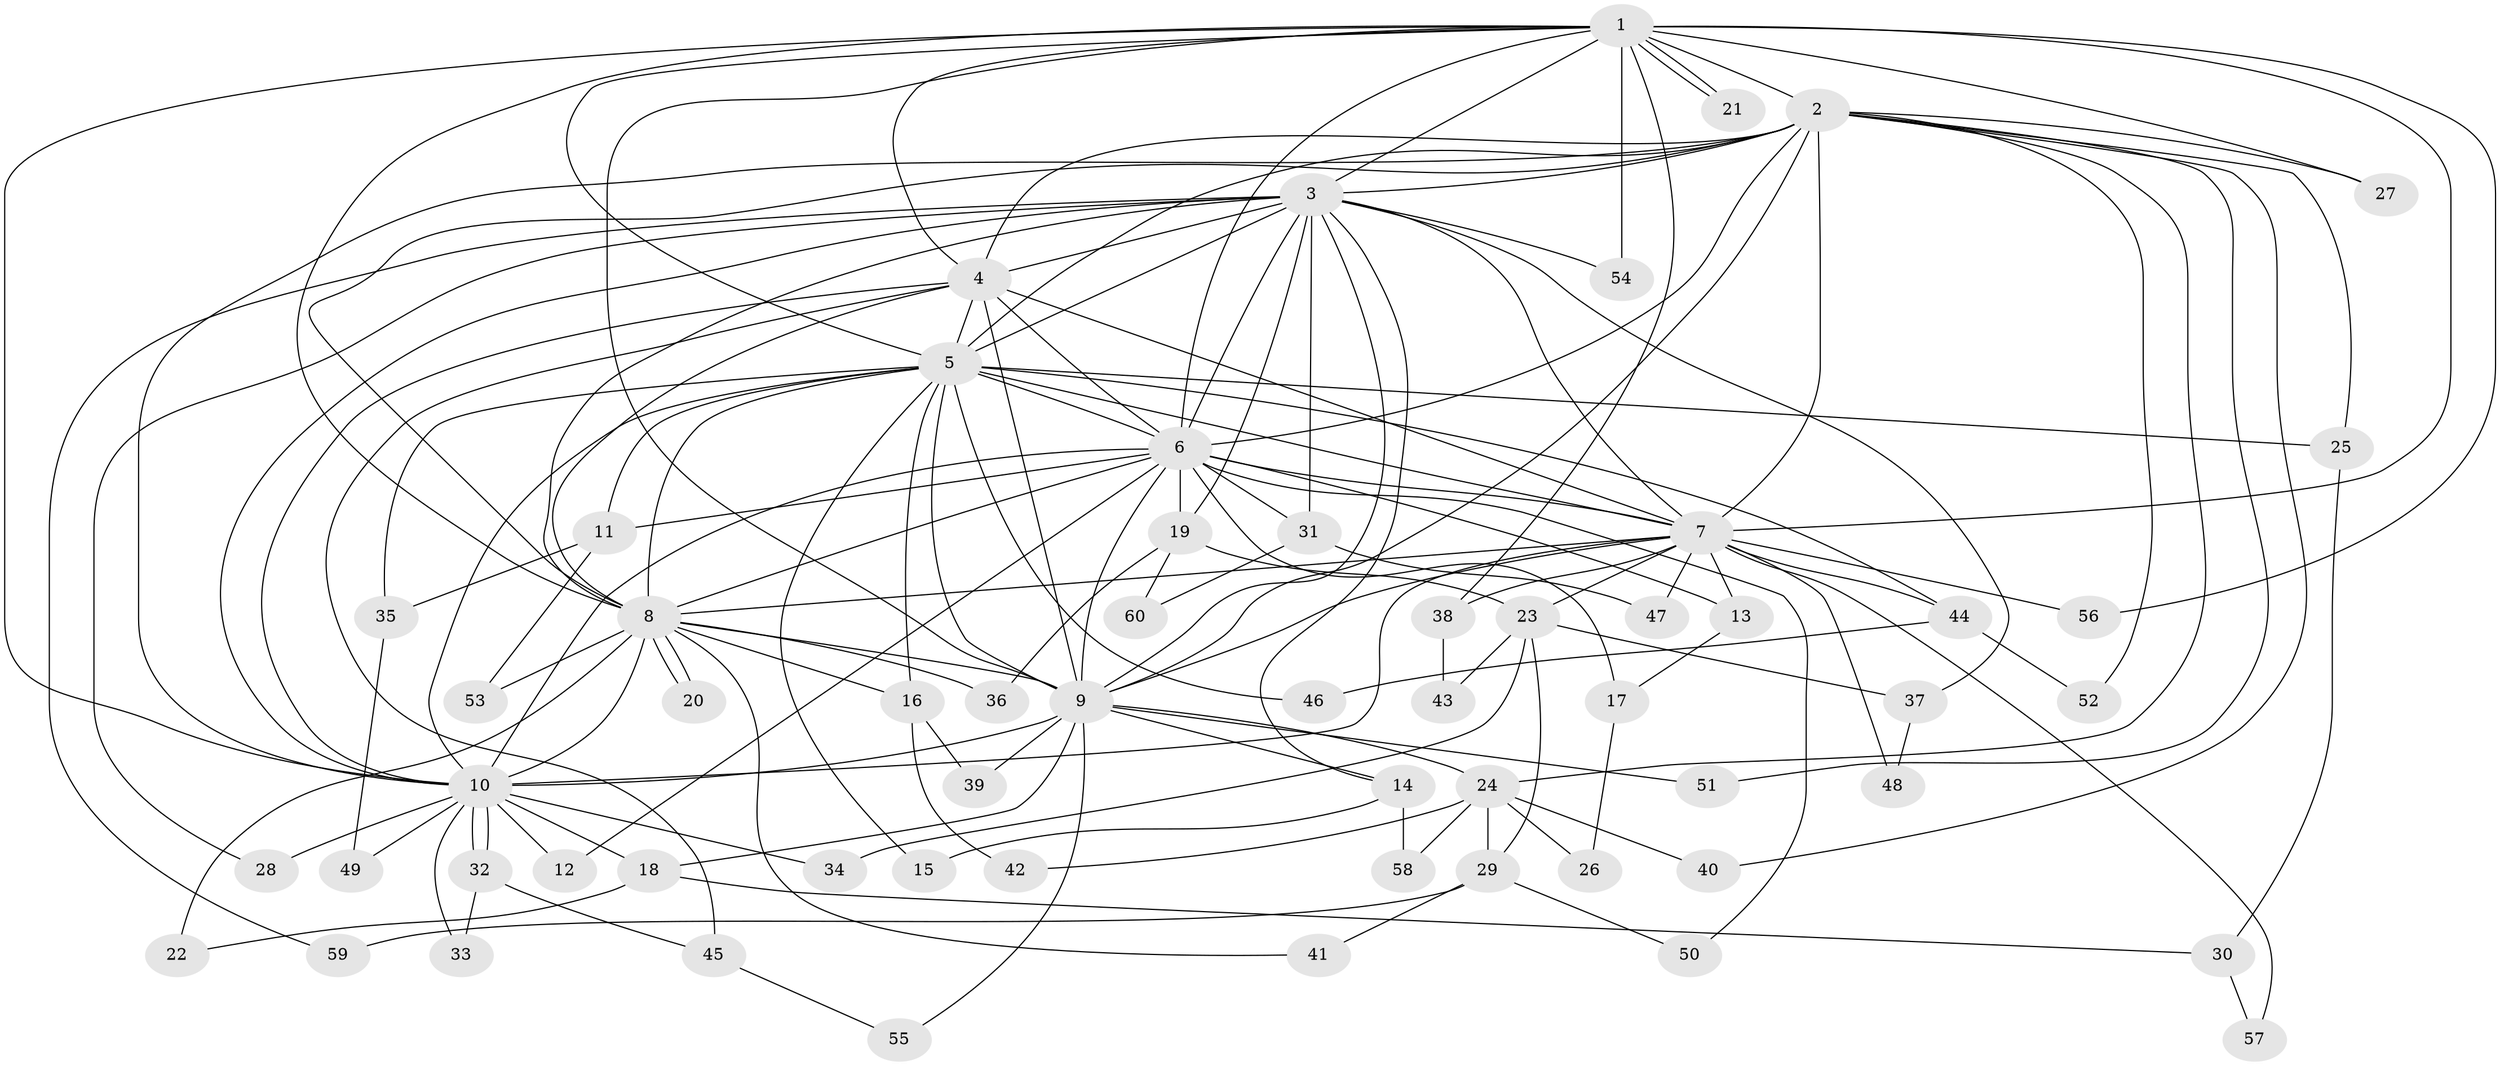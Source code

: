 // coarse degree distribution, {16: 0.023255813953488372, 15: 0.023255813953488372, 8: 0.023255813953488372, 14: 0.046511627906976744, 20: 0.023255813953488372, 12: 0.023255813953488372, 11: 0.023255813953488372, 4: 0.06976744186046512, 1: 0.06976744186046512, 3: 0.18604651162790697, 2: 0.37209302325581395, 5: 0.06976744186046512, 6: 0.046511627906976744}
// Generated by graph-tools (version 1.1) at 2025/41/03/06/25 10:41:34]
// undirected, 60 vertices, 145 edges
graph export_dot {
graph [start="1"]
  node [color=gray90,style=filled];
  1;
  2;
  3;
  4;
  5;
  6;
  7;
  8;
  9;
  10;
  11;
  12;
  13;
  14;
  15;
  16;
  17;
  18;
  19;
  20;
  21;
  22;
  23;
  24;
  25;
  26;
  27;
  28;
  29;
  30;
  31;
  32;
  33;
  34;
  35;
  36;
  37;
  38;
  39;
  40;
  41;
  42;
  43;
  44;
  45;
  46;
  47;
  48;
  49;
  50;
  51;
  52;
  53;
  54;
  55;
  56;
  57;
  58;
  59;
  60;
  1 -- 2;
  1 -- 3;
  1 -- 4;
  1 -- 5;
  1 -- 6;
  1 -- 7;
  1 -- 8;
  1 -- 9;
  1 -- 10;
  1 -- 21;
  1 -- 21;
  1 -- 27;
  1 -- 38;
  1 -- 54;
  1 -- 56;
  2 -- 3;
  2 -- 4;
  2 -- 5;
  2 -- 6;
  2 -- 7;
  2 -- 8;
  2 -- 9;
  2 -- 10;
  2 -- 24;
  2 -- 25;
  2 -- 27;
  2 -- 40;
  2 -- 51;
  2 -- 52;
  3 -- 4;
  3 -- 5;
  3 -- 6;
  3 -- 7;
  3 -- 8;
  3 -- 9;
  3 -- 10;
  3 -- 14;
  3 -- 19;
  3 -- 28;
  3 -- 31;
  3 -- 37;
  3 -- 54;
  3 -- 59;
  4 -- 5;
  4 -- 6;
  4 -- 7;
  4 -- 8;
  4 -- 9;
  4 -- 10;
  4 -- 45;
  5 -- 6;
  5 -- 7;
  5 -- 8;
  5 -- 9;
  5 -- 10;
  5 -- 11;
  5 -- 15;
  5 -- 16;
  5 -- 25;
  5 -- 35;
  5 -- 44;
  5 -- 46;
  6 -- 7;
  6 -- 8;
  6 -- 9;
  6 -- 10;
  6 -- 11;
  6 -- 12;
  6 -- 13;
  6 -- 17;
  6 -- 19;
  6 -- 31;
  6 -- 50;
  7 -- 8;
  7 -- 9;
  7 -- 10;
  7 -- 13;
  7 -- 23;
  7 -- 38;
  7 -- 44;
  7 -- 47;
  7 -- 48;
  7 -- 56;
  7 -- 57;
  8 -- 9;
  8 -- 10;
  8 -- 16;
  8 -- 20;
  8 -- 20;
  8 -- 22;
  8 -- 36;
  8 -- 41;
  8 -- 53;
  9 -- 10;
  9 -- 14;
  9 -- 18;
  9 -- 24;
  9 -- 39;
  9 -- 51;
  9 -- 55;
  10 -- 12;
  10 -- 18;
  10 -- 28;
  10 -- 32;
  10 -- 32;
  10 -- 33;
  10 -- 34;
  10 -- 49;
  11 -- 35;
  11 -- 53;
  13 -- 17;
  14 -- 15;
  14 -- 58;
  16 -- 39;
  16 -- 42;
  17 -- 26;
  18 -- 22;
  18 -- 30;
  19 -- 23;
  19 -- 36;
  19 -- 60;
  23 -- 29;
  23 -- 34;
  23 -- 37;
  23 -- 43;
  24 -- 26;
  24 -- 29;
  24 -- 40;
  24 -- 42;
  24 -- 58;
  25 -- 30;
  29 -- 41;
  29 -- 50;
  29 -- 59;
  30 -- 57;
  31 -- 47;
  31 -- 60;
  32 -- 33;
  32 -- 45;
  35 -- 49;
  37 -- 48;
  38 -- 43;
  44 -- 46;
  44 -- 52;
  45 -- 55;
}

